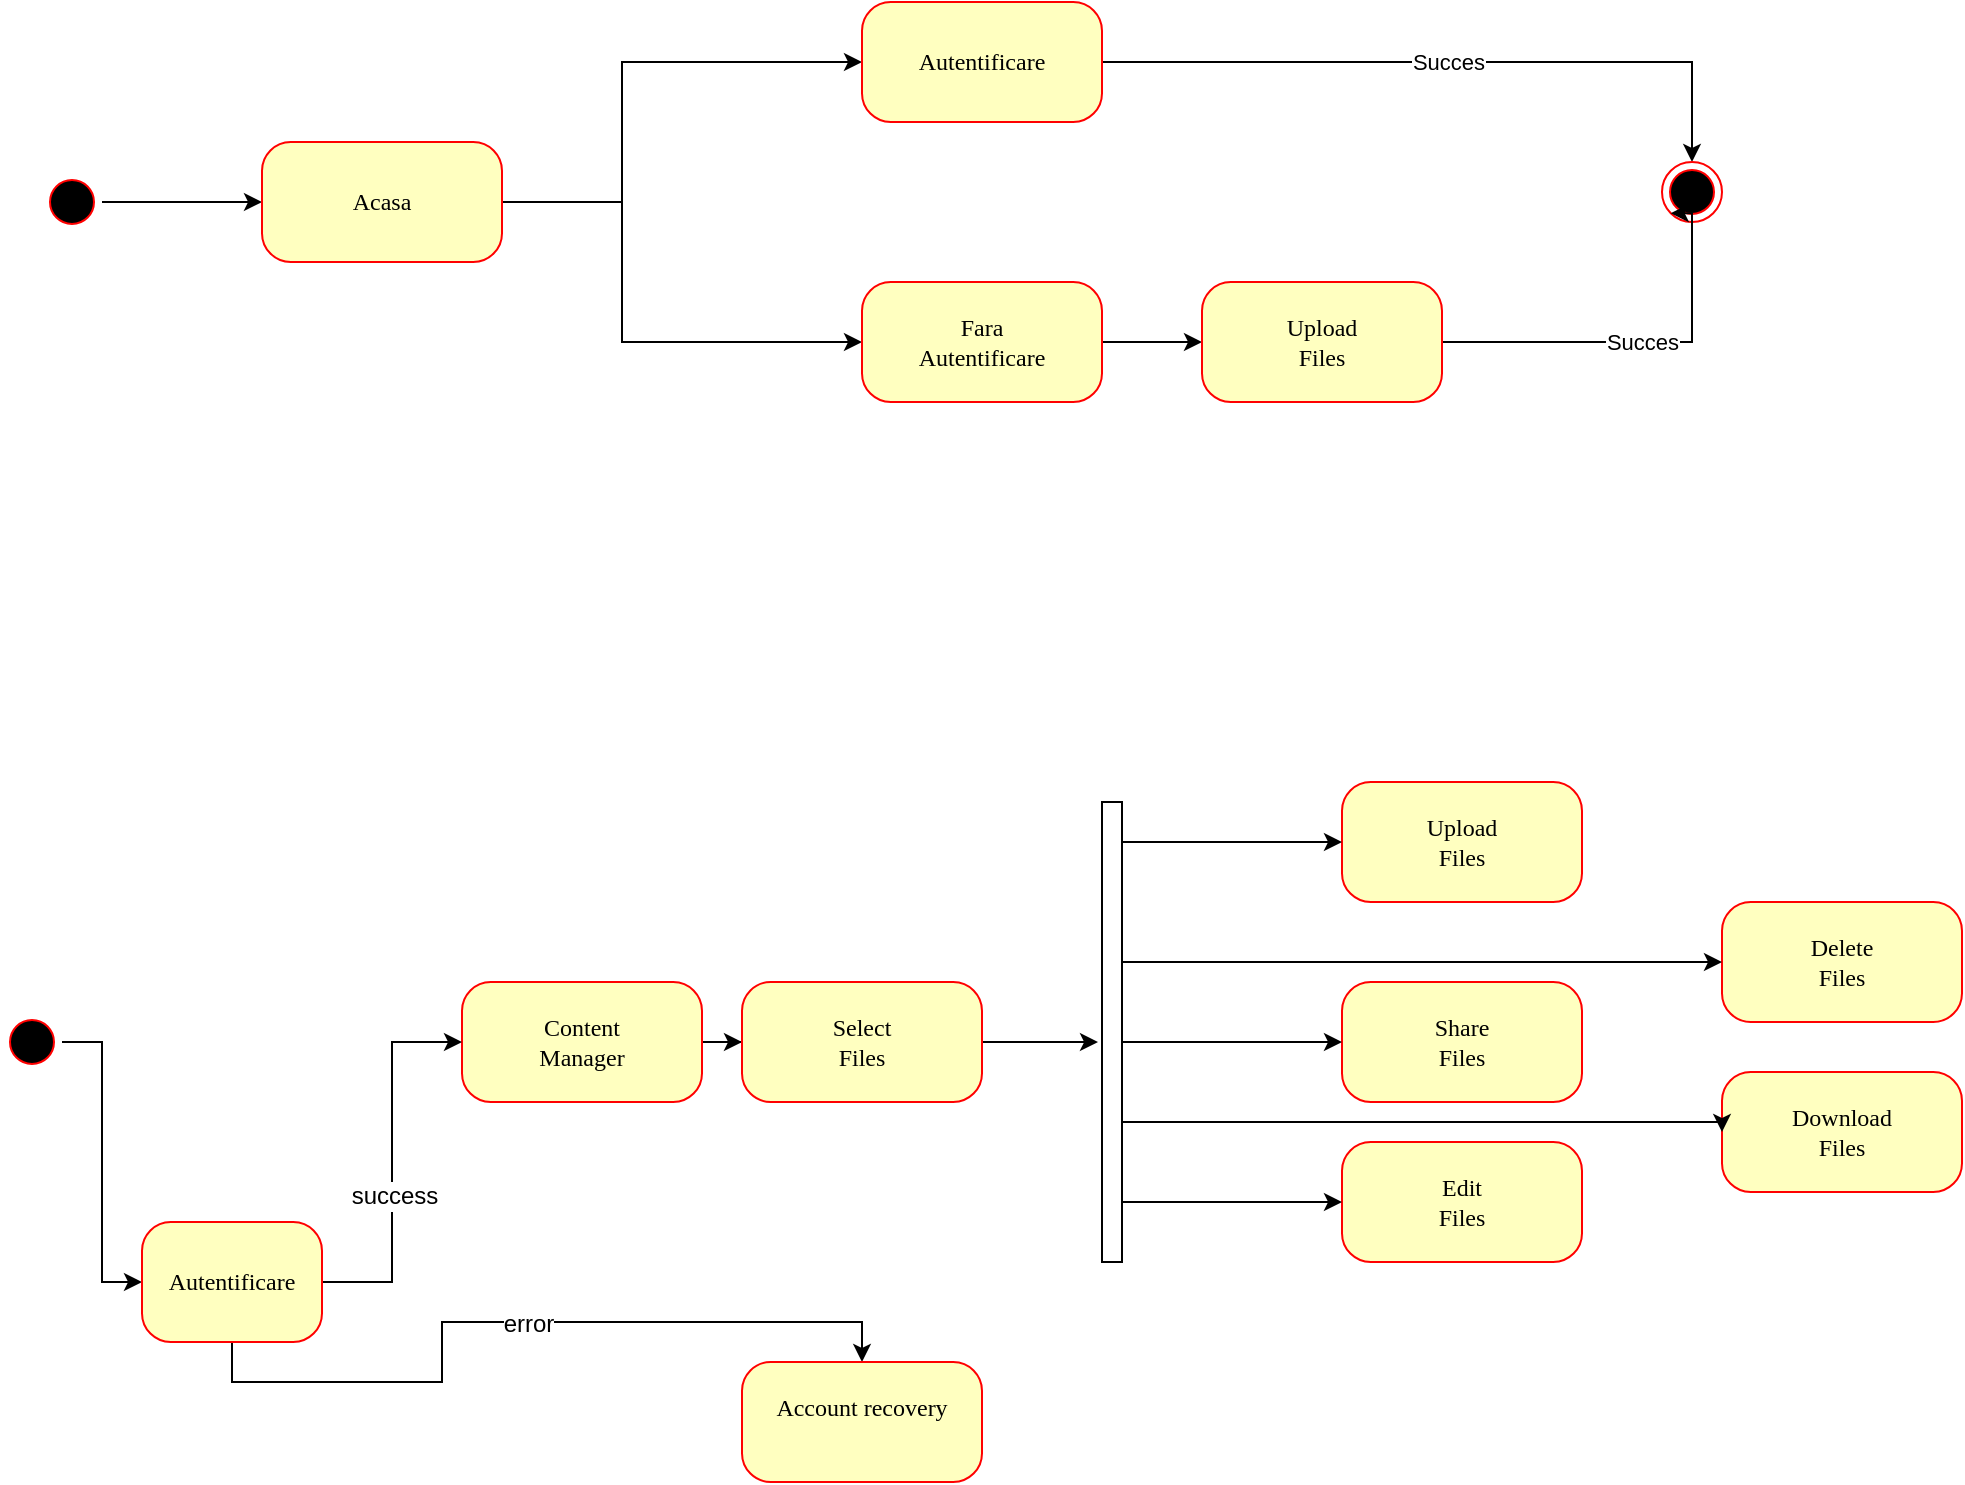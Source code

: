 <mxfile version="10.6.3" type="device"><diagram name="Page-1" id="58cdce13-f638-feb5-8d6f-7d28b1aa9fa0"><mxGraphModel dx="1160" dy="520" grid="1" gridSize="10" guides="1" tooltips="1" connect="1" arrows="1" fold="1" page="1" pageScale="1" pageWidth="1100" pageHeight="850" background="#ffffff" math="0" shadow="0"><root><mxCell id="0"/><mxCell id="1" parent="0"/><mxCell id="fGKS7o-JOWLnxKiUhXKT-14" value="" style="edgeStyle=orthogonalEdgeStyle;rounded=0;orthogonalLoop=1;jettySize=auto;html=1;" parent="1" source="382b91b5511bd0f7-1" target="382b91b5511bd0f7-6" edge="1"><mxGeometry relative="1" as="geometry"/></mxCell><mxCell id="382b91b5511bd0f7-1" value="" style="ellipse;html=1;shape=startState;fillColor=#000000;strokeColor=#ff0000;rounded=1;shadow=0;comic=0;labelBackgroundColor=none;fontFamily=Verdana;fontSize=12;fontColor=#000000;align=center;direction=south;" parent="1" vertex="1"><mxGeometry x="30" y="135" width="30" height="30" as="geometry"/></mxCell><mxCell id="fGKS7o-JOWLnxKiUhXKT-3" style="edgeStyle=orthogonalEdgeStyle;rounded=0;orthogonalLoop=1;jettySize=auto;html=1;entryX=0;entryY=0.5;entryDx=0;entryDy=0;" parent="1" source="382b91b5511bd0f7-6" target="fGKS7o-JOWLnxKiUhXKT-1" edge="1"><mxGeometry relative="1" as="geometry"><Array as="points"><mxPoint x="320" y="150"/><mxPoint x="320" y="80"/></Array></mxGeometry></mxCell><mxCell id="fGKS7o-JOWLnxKiUhXKT-4" style="edgeStyle=orthogonalEdgeStyle;rounded=0;orthogonalLoop=1;jettySize=auto;html=1;entryX=0;entryY=0.5;entryDx=0;entryDy=0;" parent="1" source="382b91b5511bd0f7-6" target="fGKS7o-JOWLnxKiUhXKT-2" edge="1"><mxGeometry relative="1" as="geometry"><Array as="points"><mxPoint x="320" y="150"/><mxPoint x="320" y="220"/></Array></mxGeometry></mxCell><mxCell id="382b91b5511bd0f7-6" value="Acasa&lt;br&gt;" style="rounded=1;whiteSpace=wrap;html=1;arcSize=24;fillColor=#ffffc0;strokeColor=#ff0000;shadow=0;comic=0;labelBackgroundColor=none;fontFamily=Verdana;fontSize=12;fontColor=#000000;align=center;" parent="1" vertex="1"><mxGeometry x="140" y="120" width="120" height="60" as="geometry"/></mxCell><mxCell id="fGKS7o-JOWLnxKiUhXKT-6" value="Succes" style="edgeStyle=orthogonalEdgeStyle;rounded=0;orthogonalLoop=1;jettySize=auto;html=1;exitX=1;exitY=0.5;exitDx=0;exitDy=0;" parent="1" source="fGKS7o-JOWLnxKiUhXKT-1" target="fGKS7o-JOWLnxKiUhXKT-5" edge="1"><mxGeometry relative="1" as="geometry"/></mxCell><mxCell id="fGKS7o-JOWLnxKiUhXKT-1" value="Autentificare&lt;br&gt;" style="rounded=1;whiteSpace=wrap;html=1;arcSize=24;fillColor=#ffffc0;strokeColor=#ff0000;shadow=0;comic=0;labelBackgroundColor=none;fontFamily=Verdana;fontSize=12;fontColor=#000000;align=center;" parent="1" vertex="1"><mxGeometry x="440" y="50" width="120" height="60" as="geometry"/></mxCell><mxCell id="fGKS7o-JOWLnxKiUhXKT-8" value="" style="edgeStyle=orthogonalEdgeStyle;rounded=0;orthogonalLoop=1;jettySize=auto;html=1;" parent="1" source="fGKS7o-JOWLnxKiUhXKT-2" target="fGKS7o-JOWLnxKiUhXKT-7" edge="1"><mxGeometry relative="1" as="geometry"/></mxCell><mxCell id="fGKS7o-JOWLnxKiUhXKT-2" value="Fara&lt;br&gt;Autentificare&lt;br&gt;" style="rounded=1;whiteSpace=wrap;html=1;arcSize=24;fillColor=#ffffc0;strokeColor=#ff0000;shadow=0;comic=0;labelBackgroundColor=none;fontFamily=Verdana;fontSize=12;fontColor=#000000;align=center;" parent="1" vertex="1"><mxGeometry x="440" y="190" width="120" height="60" as="geometry"/></mxCell><mxCell id="fGKS7o-JOWLnxKiUhXKT-5" value="" style="ellipse;html=1;shape=endState;fillColor=#000000;strokeColor=#ff0000;" parent="1" vertex="1"><mxGeometry x="840" y="130" width="30" height="30" as="geometry"/></mxCell><mxCell id="fGKS7o-JOWLnxKiUhXKT-11" value="Succes" style="edgeStyle=orthogonalEdgeStyle;rounded=0;orthogonalLoop=1;jettySize=auto;html=1;entryX=0;entryY=1;entryDx=0;entryDy=0;" parent="1" source="fGKS7o-JOWLnxKiUhXKT-7" target="fGKS7o-JOWLnxKiUhXKT-5" edge="1"><mxGeometry relative="1" as="geometry"><Array as="points"><mxPoint x="855" y="220"/><mxPoint x="855" y="156"/></Array></mxGeometry></mxCell><mxCell id="fGKS7o-JOWLnxKiUhXKT-7" value="Upload&lt;br&gt;Files&lt;br&gt;" style="rounded=1;whiteSpace=wrap;html=1;arcSize=24;fillColor=#ffffc0;strokeColor=#ff0000;shadow=0;comic=0;labelBackgroundColor=none;fontFamily=Verdana;fontSize=12;fontColor=#000000;align=center;" parent="1" vertex="1"><mxGeometry x="610" y="190" width="120" height="60" as="geometry"/></mxCell><mxCell id="MlQxI9gNcBv5g3zNUJvk-6" style="edgeStyle=orthogonalEdgeStyle;rounded=0;orthogonalLoop=1;jettySize=auto;html=1;entryX=0;entryY=0.5;entryDx=0;entryDy=0;" edge="1" parent="1" source="fGKS7o-JOWLnxKiUhXKT-12" target="MlQxI9gNcBv5g3zNUJvk-2"><mxGeometry relative="1" as="geometry"/></mxCell><mxCell id="fGKS7o-JOWLnxKiUhXKT-12" value="" style="ellipse;html=1;shape=startState;fillColor=#000000;strokeColor=#ff0000;rounded=1;shadow=0;comic=0;labelBackgroundColor=none;fontFamily=Verdana;fontSize=12;fontColor=#000000;align=center;direction=south;" parent="1" vertex="1"><mxGeometry x="10" y="555" width="30" height="30" as="geometry"/></mxCell><mxCell id="fGKS7o-JOWLnxKiUhXKT-17" value="" style="edgeStyle=orthogonalEdgeStyle;rounded=0;orthogonalLoop=1;jettySize=auto;html=1;" parent="1" source="fGKS7o-JOWLnxKiUhXKT-13" target="fGKS7o-JOWLnxKiUhXKT-16" edge="1"><mxGeometry relative="1" as="geometry"/></mxCell><mxCell id="fGKS7o-JOWLnxKiUhXKT-13" value="Content&lt;br&gt;Manager&lt;br&gt;" style="rounded=1;whiteSpace=wrap;html=1;arcSize=24;fillColor=#ffffc0;strokeColor=#ff0000;shadow=0;comic=0;labelBackgroundColor=none;fontFamily=Verdana;fontSize=12;fontColor=#000000;align=center;" parent="1" vertex="1"><mxGeometry x="240" y="540" width="120" height="60" as="geometry"/></mxCell><mxCell id="fGKS7o-JOWLnxKiUhXKT-27" value="" style="edgeStyle=orthogonalEdgeStyle;rounded=0;orthogonalLoop=1;jettySize=auto;html=1;entryX=-0.2;entryY=0.522;entryDx=0;entryDy=0;entryPerimeter=0;" parent="1" source="fGKS7o-JOWLnxKiUhXKT-16" target="fGKS7o-JOWLnxKiUhXKT-25" edge="1"><mxGeometry relative="1" as="geometry"><mxPoint x="540" y="570" as="targetPoint"/></mxGeometry></mxCell><mxCell id="fGKS7o-JOWLnxKiUhXKT-16" value="Select&lt;br&gt;Files&lt;br&gt;" style="rounded=1;whiteSpace=wrap;html=1;arcSize=24;fillColor=#ffffc0;strokeColor=#ff0000;shadow=0;comic=0;labelBackgroundColor=none;fontFamily=Verdana;fontSize=12;fontColor=#000000;align=center;" parent="1" vertex="1"><mxGeometry x="380" y="540" width="120" height="60" as="geometry"/></mxCell><mxCell id="fGKS7o-JOWLnxKiUhXKT-18" value="Upload&lt;br&gt;Files&lt;br&gt;" style="rounded=1;whiteSpace=wrap;html=1;arcSize=24;fillColor=#ffffc0;strokeColor=#ff0000;shadow=0;comic=0;labelBackgroundColor=none;fontFamily=Verdana;fontSize=12;fontColor=#000000;align=center;" parent="1" vertex="1"><mxGeometry x="680" y="440" width="120" height="60" as="geometry"/></mxCell><mxCell id="fGKS7o-JOWLnxKiUhXKT-20" value="Share&lt;br&gt;Files&lt;br&gt;" style="rounded=1;whiteSpace=wrap;html=1;arcSize=24;fillColor=#ffffc0;strokeColor=#ff0000;shadow=0;comic=0;labelBackgroundColor=none;fontFamily=Verdana;fontSize=12;fontColor=#000000;align=center;" parent="1" vertex="1"><mxGeometry x="680" y="540" width="120" height="60" as="geometry"/></mxCell><mxCell id="fGKS7o-JOWLnxKiUhXKT-21" value="Edit&lt;br&gt;Files&lt;br&gt;" style="rounded=1;whiteSpace=wrap;html=1;arcSize=24;fillColor=#ffffc0;strokeColor=#ff0000;shadow=0;comic=0;labelBackgroundColor=none;fontFamily=Verdana;fontSize=12;fontColor=#000000;align=center;" parent="1" vertex="1"><mxGeometry x="680" y="620" width="120" height="60" as="geometry"/></mxCell><mxCell id="fGKS7o-JOWLnxKiUhXKT-22" value="Download&lt;br&gt;Files&lt;br&gt;" style="rounded=1;whiteSpace=wrap;html=1;arcSize=24;fillColor=#ffffc0;strokeColor=#ff0000;shadow=0;comic=0;labelBackgroundColor=none;fontFamily=Verdana;fontSize=12;fontColor=#000000;align=center;" parent="1" vertex="1"><mxGeometry x="870" y="585" width="120" height="60" as="geometry"/></mxCell><mxCell id="fGKS7o-JOWLnxKiUhXKT-23" value="Delete&lt;br&gt;Files&lt;br&gt;" style="rounded=1;whiteSpace=wrap;html=1;arcSize=24;fillColor=#ffffc0;strokeColor=#ff0000;shadow=0;comic=0;labelBackgroundColor=none;fontFamily=Verdana;fontSize=12;fontColor=#000000;align=center;" parent="1" vertex="1"><mxGeometry x="870" y="500" width="120" height="60" as="geometry"/></mxCell><mxCell id="fGKS7o-JOWLnxKiUhXKT-28" style="edgeStyle=orthogonalEdgeStyle;rounded=0;orthogonalLoop=1;jettySize=auto;html=1;entryX=0;entryY=0.5;entryDx=0;entryDy=0;" parent="1" source="fGKS7o-JOWLnxKiUhXKT-25" target="fGKS7o-JOWLnxKiUhXKT-18" edge="1"><mxGeometry relative="1" as="geometry"><Array as="points"><mxPoint x="600" y="470"/><mxPoint x="600" y="470"/></Array></mxGeometry></mxCell><mxCell id="fGKS7o-JOWLnxKiUhXKT-29" style="edgeStyle=orthogonalEdgeStyle;rounded=0;orthogonalLoop=1;jettySize=auto;html=1;entryX=0;entryY=0.5;entryDx=0;entryDy=0;" parent="1" source="fGKS7o-JOWLnxKiUhXKT-25" target="fGKS7o-JOWLnxKiUhXKT-20" edge="1"><mxGeometry relative="1" as="geometry"><Array as="points"><mxPoint x="610" y="570"/><mxPoint x="610" y="570"/></Array></mxGeometry></mxCell><mxCell id="fGKS7o-JOWLnxKiUhXKT-30" style="edgeStyle=orthogonalEdgeStyle;rounded=0;orthogonalLoop=1;jettySize=auto;html=1;entryX=0;entryY=0.5;entryDx=0;entryDy=0;" parent="1" source="fGKS7o-JOWLnxKiUhXKT-25" target="fGKS7o-JOWLnxKiUhXKT-21" edge="1"><mxGeometry relative="1" as="geometry"><Array as="points"><mxPoint x="565" y="650"/><mxPoint x="565" y="650"/></Array></mxGeometry></mxCell><mxCell id="fGKS7o-JOWLnxKiUhXKT-31" style="edgeStyle=orthogonalEdgeStyle;rounded=0;orthogonalLoop=1;jettySize=auto;html=1;entryX=0;entryY=0.5;entryDx=0;entryDy=0;" parent="1" source="fGKS7o-JOWLnxKiUhXKT-25" target="fGKS7o-JOWLnxKiUhXKT-23" edge="1"><mxGeometry relative="1" as="geometry"><Array as="points"><mxPoint x="820" y="530"/><mxPoint x="820" y="530"/></Array></mxGeometry></mxCell><mxCell id="fGKS7o-JOWLnxKiUhXKT-32" style="edgeStyle=orthogonalEdgeStyle;rounded=0;orthogonalLoop=1;jettySize=auto;html=1;entryX=0;entryY=0.5;entryDx=0;entryDy=0;" parent="1" source="fGKS7o-JOWLnxKiUhXKT-25" target="fGKS7o-JOWLnxKiUhXKT-22" edge="1"><mxGeometry relative="1" as="geometry"><mxPoint x="850" y="615" as="targetPoint"/><Array as="points"><mxPoint x="870" y="610"/></Array></mxGeometry></mxCell><mxCell id="fGKS7o-JOWLnxKiUhXKT-25" value="" style="html=1;points=[];perimeter=orthogonalPerimeter;" parent="1" vertex="1"><mxGeometry x="560" y="450" width="10" height="230" as="geometry"/></mxCell><mxCell id="MlQxI9gNcBv5g3zNUJvk-5" style="edgeStyle=orthogonalEdgeStyle;rounded=0;orthogonalLoop=1;jettySize=auto;html=1;entryX=0;entryY=0.5;entryDx=0;entryDy=0;" edge="1" parent="1" source="MlQxI9gNcBv5g3zNUJvk-2" target="fGKS7o-JOWLnxKiUhXKT-13"><mxGeometry relative="1" as="geometry"/></mxCell><mxCell id="MlQxI9gNcBv5g3zNUJvk-8" value="success" style="text;html=1;resizable=0;points=[];align=center;verticalAlign=middle;labelBackgroundColor=#ffffff;" vertex="1" connectable="0" parent="MlQxI9gNcBv5g3zNUJvk-5"><mxGeometry x="-0.173" y="-1" relative="1" as="geometry"><mxPoint as="offset"/></mxGeometry></mxCell><mxCell id="MlQxI9gNcBv5g3zNUJvk-10" style="edgeStyle=orthogonalEdgeStyle;rounded=0;orthogonalLoop=1;jettySize=auto;html=1;exitX=0.5;exitY=1;exitDx=0;exitDy=0;" edge="1" parent="1" source="MlQxI9gNcBv5g3zNUJvk-2" target="MlQxI9gNcBv5g3zNUJvk-9"><mxGeometry relative="1" as="geometry"><Array as="points"><mxPoint x="125" y="740"/><mxPoint x="230" y="740"/><mxPoint x="230" y="710"/><mxPoint x="440" y="710"/></Array></mxGeometry></mxCell><mxCell id="MlQxI9gNcBv5g3zNUJvk-11" value="error" style="text;html=1;resizable=0;points=[];align=center;verticalAlign=middle;labelBackgroundColor=#ffffff;" vertex="1" connectable="0" parent="MlQxI9gNcBv5g3zNUJvk-10"><mxGeometry x="0.029" y="-1" relative="1" as="geometry"><mxPoint as="offset"/></mxGeometry></mxCell><mxCell id="MlQxI9gNcBv5g3zNUJvk-2" value="Autentificare&lt;br&gt;" style="rounded=1;whiteSpace=wrap;html=1;arcSize=24;fillColor=#ffffc0;strokeColor=#ff0000;shadow=0;comic=0;labelBackgroundColor=none;fontFamily=Verdana;fontSize=12;fontColor=#000000;align=center;" vertex="1" parent="1"><mxGeometry x="80" y="660" width="90" height="60" as="geometry"/></mxCell><mxCell id="MlQxI9gNcBv5g3zNUJvk-9" value="Account recovery&lt;br&gt;&lt;br&gt;" style="rounded=1;whiteSpace=wrap;html=1;arcSize=24;fillColor=#ffffc0;strokeColor=#ff0000;shadow=0;comic=0;labelBackgroundColor=none;fontFamily=Verdana;fontSize=12;fontColor=#000000;align=center;" vertex="1" parent="1"><mxGeometry x="380" y="730" width="120" height="60" as="geometry"/></mxCell></root></mxGraphModel></diagram></mxfile>